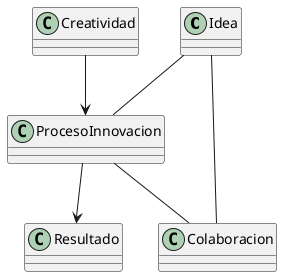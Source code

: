 @startuml Innovacion

class Idea
class ProcesoInnovacion
class Creatividad
class Resultado
class Colaboracion

Idea -- ProcesoInnovacion
ProcesoInnovacion --> Resultado
Creatividad --> ProcesoInnovacion
ProcesoInnovacion -- Colaboracion
Colaboracion -- Idea

@enduml
